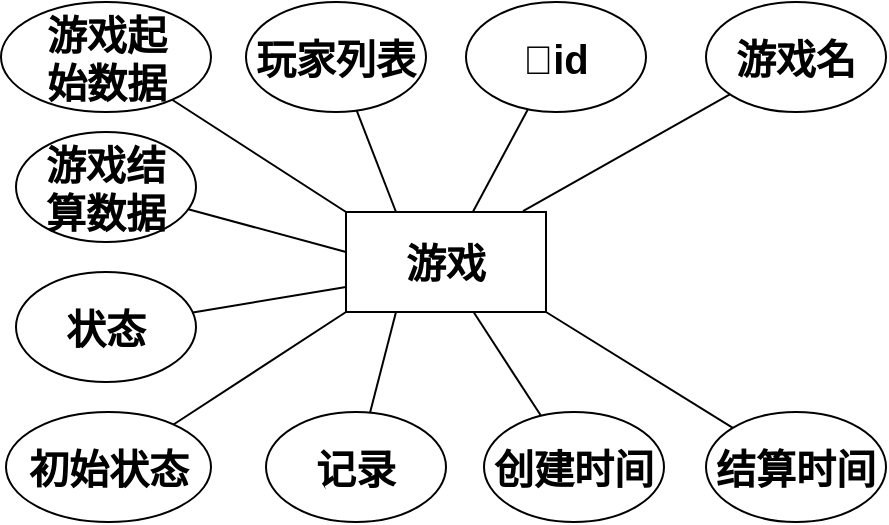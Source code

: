 <mxfile>
    <diagram id="W5QttYxu4p-oK_7ACiCR" name="第 1 页">
        <mxGraphModel dx="1057" dy="440" grid="1" gridSize="10" guides="1" tooltips="1" connect="1" arrows="1" fold="1" page="1" pageScale="1" pageWidth="827" pageHeight="1169" math="0" shadow="0">
            <root>
                <mxCell id="0"/>
                <mxCell id="1" parent="0"/>
                <mxCell id="4" value="" style="html=1;fontSize=20;endArrow=none;endFill=0;" parent="1" source="2" target="3" edge="1">
                    <mxGeometry relative="1" as="geometry"/>
                </mxCell>
                <mxCell id="2" value="游戏" style="rounded=0;whiteSpace=wrap;html=1;fontSize=20;fontStyle=1" parent="1" vertex="1">
                    <mxGeometry x="390" y="320" width="100" height="50" as="geometry"/>
                </mxCell>
                <mxCell id="8" value="" style="edgeStyle=none;html=1;fontSize=20;exitX=0.885;exitY=-0.009;exitDx=0;exitDy=0;endArrow=none;endFill=0;exitPerimeter=0;" parent="1" source="2" target="7" edge="1">
                    <mxGeometry relative="1" as="geometry"/>
                </mxCell>
                <mxCell id="12" value="" style="edgeStyle=none;html=1;fontSize=20;endArrow=none;endFill=0;exitX=0.25;exitY=0;exitDx=0;exitDy=0;" parent="1" source="2" target="11" edge="1">
                    <mxGeometry relative="1" as="geometry"/>
                </mxCell>
                <mxCell id="3" value="🔑id" style="ellipse;whiteSpace=wrap;html=1;fontSize=20;rounded=0;fontStyle=1;" parent="1" vertex="1">
                    <mxGeometry x="450" y="215" width="90" height="55" as="geometry"/>
                </mxCell>
                <mxCell id="7" value="游戏名" style="ellipse;whiteSpace=wrap;html=1;fontSize=20;rounded=0;fontStyle=1;" parent="1" vertex="1">
                    <mxGeometry x="570" y="215" width="90" height="55" as="geometry"/>
                </mxCell>
                <mxCell id="14" value="" style="edgeStyle=none;html=1;fontSize=20;endArrow=none;endFill=0;exitX=0;exitY=0;exitDx=0;exitDy=0;" parent="1" source="2" target="13" edge="1">
                    <mxGeometry relative="1" as="geometry"/>
                </mxCell>
                <mxCell id="17" value="" style="edgeStyle=none;html=1;fontSize=20;endArrow=none;endFill=0;" parent="1" target="16" edge="1">
                    <mxGeometry relative="1" as="geometry">
                        <mxPoint x="390" y="340" as="sourcePoint"/>
                    </mxGeometry>
                </mxCell>
                <mxCell id="11" value="玩家列表" style="ellipse;whiteSpace=wrap;html=1;fontSize=20;rounded=0;fontStyle=1;" parent="1" vertex="1">
                    <mxGeometry x="340" y="215" width="90" height="55" as="geometry"/>
                </mxCell>
                <mxCell id="13" value="游戏起&lt;br&gt;始数据" style="ellipse;whiteSpace=wrap;html=1;fontSize=20;rounded=0;fontStyle=1;" parent="1" vertex="1">
                    <mxGeometry x="217.5" y="215" width="105" height="55" as="geometry"/>
                </mxCell>
                <mxCell id="19" value="" style="edgeStyle=none;html=1;fontSize=20;endArrow=none;endFill=0;exitX=0;exitY=0.75;exitDx=0;exitDy=0;" parent="1" source="2" target="18" edge="1">
                    <mxGeometry relative="1" as="geometry"/>
                </mxCell>
                <mxCell id="16" value="游戏结&lt;br&gt;算数据" style="ellipse;whiteSpace=wrap;html=1;fontSize=20;rounded=0;fontStyle=1;" parent="1" vertex="1">
                    <mxGeometry x="225" y="280" width="90" height="55" as="geometry"/>
                </mxCell>
                <mxCell id="23" value="" style="edgeStyle=none;html=1;fontSize=20;endArrow=none;endFill=0;exitX=0;exitY=1;exitDx=0;exitDy=0;" parent="1" source="2" target="22" edge="1">
                    <mxGeometry relative="1" as="geometry"/>
                </mxCell>
                <mxCell id="25" value="" style="edgeStyle=none;html=1;fontSize=20;endArrow=none;endFill=0;exitX=0.25;exitY=1;exitDx=0;exitDy=0;" parent="1" source="2" target="24" edge="1">
                    <mxGeometry relative="1" as="geometry"/>
                </mxCell>
                <mxCell id="18" value="状态" style="ellipse;whiteSpace=wrap;html=1;fontSize=20;rounded=0;fontStyle=1;" parent="1" vertex="1">
                    <mxGeometry x="225" y="350" width="90" height="55" as="geometry"/>
                </mxCell>
                <mxCell id="22" value="初始状态" style="ellipse;whiteSpace=wrap;html=1;fontSize=20;rounded=0;fontStyle=1;" parent="1" vertex="1">
                    <mxGeometry x="220" y="420" width="102.5" height="55" as="geometry"/>
                </mxCell>
                <mxCell id="27" value="" style="edgeStyle=none;html=1;fontSize=20;endArrow=none;endFill=0;exitX=0.637;exitY=0.998;exitDx=0;exitDy=0;exitPerimeter=0;" parent="1" source="2" target="26" edge="1">
                    <mxGeometry relative="1" as="geometry"/>
                </mxCell>
                <mxCell id="24" value="记录" style="ellipse;whiteSpace=wrap;html=1;fontSize=20;rounded=0;fontStyle=1;" parent="1" vertex="1">
                    <mxGeometry x="350" y="420" width="90" height="55" as="geometry"/>
                </mxCell>
                <mxCell id="29" value="" style="edgeStyle=none;html=1;fontSize=20;endArrow=none;endFill=0;exitX=1;exitY=1;exitDx=0;exitDy=0;" parent="1" source="2" target="28" edge="1">
                    <mxGeometry relative="1" as="geometry"/>
                </mxCell>
                <mxCell id="26" value="创建时间" style="ellipse;whiteSpace=wrap;html=1;fontSize=20;rounded=0;fontStyle=1;" parent="1" vertex="1">
                    <mxGeometry x="459" y="420" width="90" height="55" as="geometry"/>
                </mxCell>
                <mxCell id="28" value="结算时间" style="ellipse;whiteSpace=wrap;html=1;fontSize=20;rounded=0;fontStyle=1;" parent="1" vertex="1">
                    <mxGeometry x="570" y="420" width="90" height="55" as="geometry"/>
                </mxCell>
            </root>
        </mxGraphModel>
    </diagram>
</mxfile>